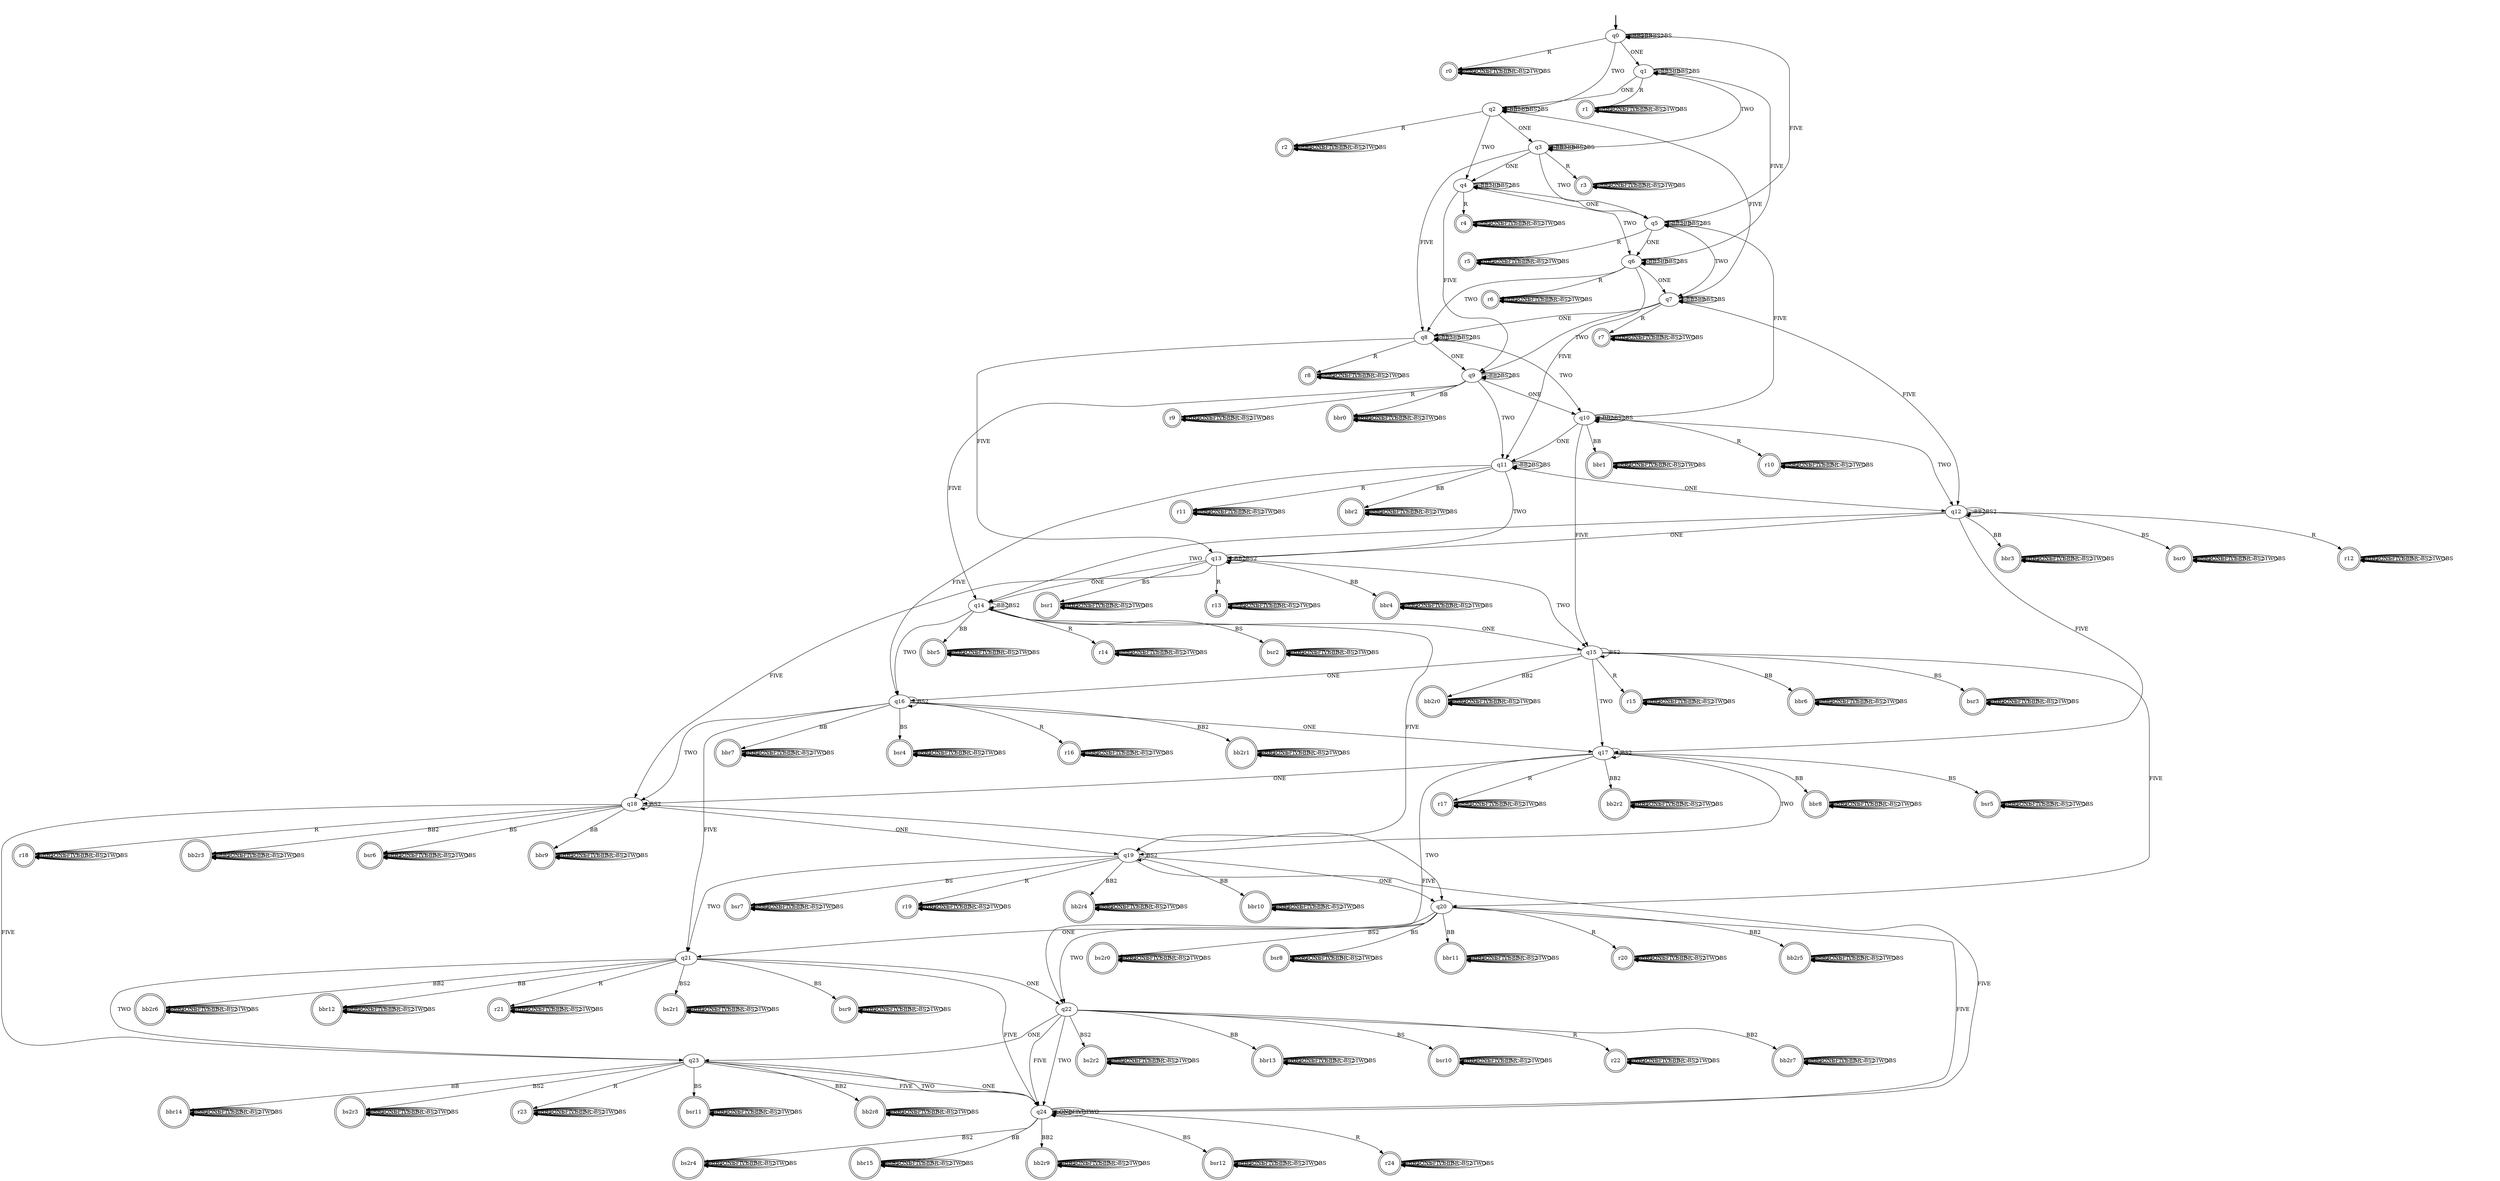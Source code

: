 digraph {
	fake [style=invisible]
	r15 [shape=doublecircle]
	r0 [shape=doublecircle]
	bsr9 [shape=doublecircle]
	r12 [shape=doublecircle]
	r4 [shape=doublecircle]
	q14
	q16
	q1
	q8
	r9 [shape=doublecircle]
	q17
	r7 [shape=doublecircle]
	bsr10 [shape=doublecircle]
	r22 [shape=doublecircle]
	bsr6 [shape=doublecircle]
	bbr0 [shape=doublecircle]
	r1 [shape=doublecircle]
	bbr7 [shape=doublecircle]
	bbr5 [shape=doublecircle]
	bbr3 [shape=doublecircle]
	bsr8 [shape=doublecircle]
	bs2r1 [shape=doublecircle]
	bsr11 [shape=doublecircle]
	r14 [shape=doublecircle]
	bbr11 [shape=doublecircle]
	q12
	bb2r2 [shape=doublecircle]
	bsr4 [shape=doublecircle]
	q21
	q19
	bs2r4 [shape=doublecircle]
	bb2r4 [shape=doublecircle]
	q11
	q0 [root=true]
	q3
	bbr9 [shape=doublecircle]
	bbr10 [shape=doublecircle]
	bb2r8 [shape=doublecircle]
	bsr7 [shape=doublecircle]
	bsr1 [shape=doublecircle]
	bbr6 [shape=doublecircle]
	bbr15 [shape=doublecircle]
	q20
	bb2r7 [shape=doublecircle]
	r18 [shape=doublecircle]
	q6
	r20 [shape=doublecircle]
	r19 [shape=doublecircle]
	q22
	bbr8 [shape=doublecircle]
	bsr3 [shape=doublecircle]
	bb2r5 [shape=doublecircle]
	bbr14 [shape=doublecircle]
	q5
	r3 [shape=doublecircle]
	bb2r9 [shape=doublecircle]
	r11 [shape=doublecircle]
	bs2r2 [shape=doublecircle]
	q2
	bs2r3 [shape=doublecircle]
	q24
	q7
	r5 [shape=doublecircle]
	bsr0 [shape=doublecircle]
	r16 [shape=doublecircle]
	bsr12 [shape=doublecircle]
	r23 [shape=doublecircle]
	r8 [shape=doublecircle]
	bsr5 [shape=doublecircle]
	q10
	bb2r6 [shape=doublecircle]
	bs2r0 [shape=doublecircle]
	r6 [shape=doublecircle]
	r24 [shape=doublecircle]
	bb2r0 [shape=doublecircle]
	bbr12 [shape=doublecircle]
	bbr1 [shape=doublecircle]
	r13 [shape=doublecircle]
	r10 [shape=doublecircle]
	q18
	q4
	bb2r1 [shape=doublecircle]
	q13
	bbr2 [shape=doublecircle]
	bsr2 [shape=doublecircle]
	q15
	r21 [shape=doublecircle]
	q9
	bbr13 [shape=doublecircle]
	bbr4 [shape=doublecircle]
	q23
	r2 [shape=doublecircle]
	bb2r3 [shape=doublecircle]
	r17 [shape=doublecircle]
	fake -> q0 [style=bold]
	r2 -> r2 [label=BB2]
	r2 -> r2 [label=ONE]
	r2 -> r2 [label=FIVE]
	r2 -> r2 [label=BB]
	r2 -> r2 [label=R]
	r2 -> r2 [label=BS2]
	r2 -> r2 [label=TWO]
	r2 -> r2 [label=BS]
	r3 -> r3 [label=BB2]
	r3 -> r3 [label=ONE]
	r3 -> r3 [label=FIVE]
	r3 -> r3 [label=BB]
	r3 -> r3 [label=R]
	r3 -> r3 [label=BS2]
	r3 -> r3 [label=TWO]
	r3 -> r3 [label=BS]
	r4 -> r4 [label=BB2]
	r4 -> r4 [label=ONE]
	r4 -> r4 [label=FIVE]
	r4 -> r4 [label=BB]
	r4 -> r4 [label=R]
	r4 -> r4 [label=BS2]
	r4 -> r4 [label=TWO]
	r4 -> r4 [label=BS]
	r5 -> r5 [label=BB2]
	r5 -> r5 [label=ONE]
	r5 -> r5 [label=FIVE]
	r5 -> r5 [label=BB]
	r5 -> r5 [label=R]
	r5 -> r5 [label=BS2]
	r5 -> r5 [label=TWO]
	r5 -> r5 [label=BS]
	r6 -> r6 [label=BB2]
	r6 -> r6 [label=ONE]
	r6 -> r6 [label=FIVE]
	r6 -> r6 [label=BB]
	r6 -> r6 [label=R]
	r6 -> r6 [label=BS2]
	r6 -> r6 [label=TWO]
	r6 -> r6 [label=BS]
	r7 -> r7 [label=BB2]
	r7 -> r7 [label=ONE]
	r7 -> r7 [label=FIVE]
	r7 -> r7 [label=BB]
	r7 -> r7 [label=R]
	r7 -> r7 [label=BS2]
	r7 -> r7 [label=TWO]
	r7 -> r7 [label=BS]
	r8 -> r8 [label=BB2]
	r8 -> r8 [label=ONE]
	r8 -> r8 [label=FIVE]
	r8 -> r8 [label=BB]
	r8 -> r8 [label=R]
	r8 -> r8 [label=BS2]
	r8 -> r8 [label=TWO]
	r8 -> r8 [label=BS]
	r9 -> r9 [label=BB2]
	r9 -> r9 [label=ONE]
	r9 -> r9 [label=FIVE]
	r9 -> r9 [label=BB]
	r9 -> r9 [label=R]
	r9 -> r9 [label=BS2]
	r9 -> r9 [label=TWO]
	r9 -> r9 [label=BS]
	bbr0 -> bbr0 [label=BB2]
	bbr0 -> bbr0 [label=ONE]
	bbr0 -> bbr0 [label=FIVE]
	bbr0 -> bbr0 [label=BB]
	bbr0 -> bbr0 [label=R]
	bbr0 -> bbr0 [label=BS2]
	bbr0 -> bbr0 [label=TWO]
	bbr0 -> bbr0 [label=BS]
	r10 -> r10 [label=BB2]
	r10 -> r10 [label=ONE]
	r10 -> r10 [label=FIVE]
	r10 -> r10 [label=BB]
	r10 -> r10 [label=R]
	r10 -> r10 [label=BS2]
	r10 -> r10 [label=TWO]
	r10 -> r10 [label=BS]
	bbr1 -> bbr1 [label=BB2]
	bbr1 -> bbr1 [label=ONE]
	bbr1 -> bbr1 [label=FIVE]
	bbr1 -> bbr1 [label=BB]
	bbr1 -> bbr1 [label=R]
	bbr1 -> bbr1 [label=BS2]
	bbr1 -> bbr1 [label=TWO]
	bbr1 -> bbr1 [label=BS]
	r12 -> r12 [label=BB2]
	r12 -> r12 [label=ONE]
	r12 -> r12 [label=FIVE]
	r12 -> r12 [label=BB]
	r12 -> r12 [label=R]
	r12 -> r12 [label=BS2]
	r12 -> r12 [label=TWO]
	r12 -> r12 [label=BS]
	r11 -> r11 [label=BB2]
	r11 -> r11 [label=ONE]
	r11 -> r11 [label=FIVE]
	r11 -> r11 [label=BB]
	r11 -> r11 [label=R]
	r11 -> r11 [label=BS2]
	r11 -> r11 [label=TWO]
	r11 -> r11 [label=BS]
	r14 -> r14 [label=BB2]
	r14 -> r14 [label=ONE]
	r14 -> r14 [label=FIVE]
	r14 -> r14 [label=BB]
	r14 -> r14 [label=R]
	r14 -> r14 [label=BS2]
	r14 -> r14 [label=TWO]
	r14 -> r14 [label=BS]
	r13 -> r13 [label=BB2]
	r13 -> r13 [label=ONE]
	r13 -> r13 [label=FIVE]
	r13 -> r13 [label=BB]
	r13 -> r13 [label=R]
	r13 -> r13 [label=BS2]
	r13 -> r13 [label=TWO]
	r13 -> r13 [label=BS]
	r16 -> r16 [label=BB2]
	r16 -> r16 [label=ONE]
	r16 -> r16 [label=FIVE]
	r16 -> r16 [label=BB]
	r16 -> r16 [label=R]
	r16 -> r16 [label=BS2]
	r16 -> r16 [label=TWO]
	r16 -> r16 [label=BS]
	r15 -> r15 [label=BB2]
	r15 -> r15 [label=ONE]
	r15 -> r15 [label=FIVE]
	r15 -> r15 [label=BB]
	r15 -> r15 [label=R]
	r15 -> r15 [label=BS2]
	r15 -> r15 [label=TWO]
	r15 -> r15 [label=BS]
	r18 -> r18 [label=BB2]
	r18 -> r18 [label=ONE]
	r18 -> r18 [label=FIVE]
	r18 -> r18 [label=BB]
	r18 -> r18 [label=R]
	r18 -> r18 [label=BS2]
	r18 -> r18 [label=TWO]
	r18 -> r18 [label=BS]
	r17 -> r17 [label=BB2]
	r17 -> r17 [label=ONE]
	r17 -> r17 [label=FIVE]
	r17 -> r17 [label=BB]
	r17 -> r17 [label=R]
	r17 -> r17 [label=BS2]
	r17 -> r17 [label=TWO]
	r17 -> r17 [label=BS]
	r19 -> r19 [label=BB2]
	r19 -> r19 [label=ONE]
	r19 -> r19 [label=FIVE]
	r19 -> r19 [label=BB]
	r19 -> r19 [label=R]
	r19 -> r19 [label=BS2]
	r19 -> r19 [label=TWO]
	r19 -> r19 [label=BS]
	bsr0 -> bsr0 [label=BB2]
	bsr0 -> bsr0 [label=ONE]
	bsr0 -> bsr0 [label=FIVE]
	bsr0 -> bsr0 [label=BB]
	bsr0 -> bsr0 [label=R]
	bsr0 -> bsr0 [label=BS2]
	bsr0 -> bsr0 [label=TWO]
	bsr0 -> bsr0 [label=BS]
	bs2r0 -> bs2r0 [label=BB2]
	bs2r0 -> bs2r0 [label=ONE]
	bs2r0 -> bs2r0 [label=FIVE]
	bs2r0 -> bs2r0 [label=BB]
	bs2r0 -> bs2r0 [label=R]
	bs2r0 -> bs2r0 [label=BS2]
	bs2r0 -> bs2r0 [label=TWO]
	bs2r0 -> bs2r0 [label=BS]
	r21 -> r21 [label=BB2]
	r21 -> r21 [label=ONE]
	r21 -> r21 [label=FIVE]
	r21 -> r21 [label=BB]
	r21 -> r21 [label=R]
	r21 -> r21 [label=BS2]
	r21 -> r21 [label=TWO]
	r21 -> r21 [label=BS]
	r20 -> r20 [label=BB2]
	r20 -> r20 [label=ONE]
	r20 -> r20 [label=FIVE]
	r20 -> r20 [label=BB]
	r20 -> r20 [label=R]
	r20 -> r20 [label=BS2]
	r20 -> r20 [label=TWO]
	r20 -> r20 [label=BS]
	r23 -> r23 [label=BB2]
	r23 -> r23 [label=ONE]
	r23 -> r23 [label=FIVE]
	r23 -> r23 [label=BB]
	r23 -> r23 [label=R]
	r23 -> r23 [label=BS2]
	r23 -> r23 [label=TWO]
	r23 -> r23 [label=BS]
	r22 -> r22 [label=BB2]
	r22 -> r22 [label=ONE]
	r22 -> r22 [label=FIVE]
	r22 -> r22 [label=BB]
	r22 -> r22 [label=R]
	r22 -> r22 [label=BS2]
	r22 -> r22 [label=TWO]
	r22 -> r22 [label=BS]
	r24 -> r24 [label=BB2]
	r24 -> r24 [label=ONE]
	r24 -> r24 [label=FIVE]
	r24 -> r24 [label=BB]
	r24 -> r24 [label=R]
	r24 -> r24 [label=BS2]
	r24 -> r24 [label=TWO]
	r24 -> r24 [label=BS]
	bsr9 -> bsr9 [label=BB2]
	bsr9 -> bsr9 [label=ONE]
	bsr9 -> bsr9 [label=FIVE]
	bsr9 -> bsr9 [label=BB]
	bsr9 -> bsr9 [label=R]
	bsr9 -> bsr9 [label=BS2]
	bsr9 -> bsr9 [label=TWO]
	bsr9 -> bsr9 [label=BS]
	bsr7 -> bsr7 [label=BB2]
	bsr7 -> bsr7 [label=ONE]
	bsr7 -> bsr7 [label=FIVE]
	bsr7 -> bsr7 [label=BB]
	bsr7 -> bsr7 [label=R]
	bsr7 -> bsr7 [label=BS2]
	bsr7 -> bsr7 [label=TWO]
	bsr7 -> bsr7 [label=BS]
	bsr12 -> bsr12 [label=BB2]
	bsr12 -> bsr12 [label=ONE]
	bsr12 -> bsr12 [label=FIVE]
	bsr12 -> bsr12 [label=BB]
	bsr12 -> bsr12 [label=R]
	bsr12 -> bsr12 [label=BS2]
	bsr12 -> bsr12 [label=TWO]
	bsr12 -> bsr12 [label=BS]
	bsr8 -> bsr8 [label=BB2]
	bsr8 -> bsr8 [label=ONE]
	bsr8 -> bsr8 [label=FIVE]
	bsr8 -> bsr8 [label=BB]
	bsr8 -> bsr8 [label=R]
	bsr8 -> bsr8 [label=BS2]
	bsr8 -> bsr8 [label=TWO]
	bsr8 -> bsr8 [label=BS]
	bsr5 -> bsr5 [label=BB2]
	bsr5 -> bsr5 [label=ONE]
	bsr5 -> bsr5 [label=FIVE]
	bsr5 -> bsr5 [label=BB]
	bsr5 -> bsr5 [label=R]
	bsr5 -> bsr5 [label=BS2]
	bsr5 -> bsr5 [label=TWO]
	bsr5 -> bsr5 [label=BS]
	bsr10 -> bsr10 [label=BB2]
	bsr10 -> bsr10 [label=ONE]
	bsr10 -> bsr10 [label=FIVE]
	bsr10 -> bsr10 [label=BB]
	bsr10 -> bsr10 [label=R]
	bsr10 -> bsr10 [label=BS2]
	bsr10 -> bsr10 [label=TWO]
	bsr10 -> bsr10 [label=BS]
	bsr6 -> bsr6 [label=BB2]
	bsr6 -> bsr6 [label=ONE]
	bsr6 -> bsr6 [label=FIVE]
	bsr6 -> bsr6 [label=BB]
	bsr6 -> bsr6 [label=R]
	bsr6 -> bsr6 [label=BS2]
	bsr6 -> bsr6 [label=TWO]
	bsr6 -> bsr6 [label=BS]
	bsr11 -> bsr11 [label=BB2]
	bsr11 -> bsr11 [label=ONE]
	bsr11 -> bsr11 [label=FIVE]
	bsr11 -> bsr11 [label=BB]
	bsr11 -> bsr11 [label=R]
	bsr11 -> bsr11 [label=BS2]
	bsr11 -> bsr11 [label=TWO]
	bsr11 -> bsr11 [label=BS]
	bsr3 -> bsr3 [label=BB2]
	bsr3 -> bsr3 [label=ONE]
	bsr3 -> bsr3 [label=FIVE]
	bsr3 -> bsr3 [label=BB]
	bsr3 -> bsr3 [label=R]
	bsr3 -> bsr3 [label=BS2]
	bsr3 -> bsr3 [label=TWO]
	bsr3 -> bsr3 [label=BS]
	bsr4 -> bsr4 [label=BB2]
	bsr4 -> bsr4 [label=ONE]
	bsr4 -> bsr4 [label=FIVE]
	bsr4 -> bsr4 [label=BB]
	bsr4 -> bsr4 [label=R]
	bsr4 -> bsr4 [label=BS2]
	bsr4 -> bsr4 [label=TWO]
	bsr4 -> bsr4 [label=BS]
	bsr1 -> bsr1 [label=BB2]
	bsr1 -> bsr1 [label=ONE]
	bsr1 -> bsr1 [label=FIVE]
	bsr1 -> bsr1 [label=BB]
	bsr1 -> bsr1 [label=R]
	bsr1 -> bsr1 [label=BS2]
	bsr1 -> bsr1 [label=TWO]
	bsr1 -> bsr1 [label=BS]
	bsr2 -> bsr2 [label=BB2]
	bsr2 -> bsr2 [label=ONE]
	bsr2 -> bsr2 [label=FIVE]
	bsr2 -> bsr2 [label=BB]
	bsr2 -> bsr2 [label=R]
	bsr2 -> bsr2 [label=BS2]
	bsr2 -> bsr2 [label=TWO]
	bsr2 -> bsr2 [label=BS]
	bbr12 -> bbr12 [label=BB2]
	bbr12 -> bbr12 [label=ONE]
	bbr12 -> bbr12 [label=FIVE]
	bbr12 -> bbr12 [label=BB]
	bbr12 -> bbr12 [label=R]
	bbr12 -> bbr12 [label=BS2]
	bbr12 -> bbr12 [label=TWO]
	bbr12 -> bbr12 [label=BS]
	bbr11 -> bbr11 [label=BB2]
	bbr11 -> bbr11 [label=ONE]
	bbr11 -> bbr11 [label=FIVE]
	bbr11 -> bbr11 [label=BB]
	bbr11 -> bbr11 [label=R]
	bbr11 -> bbr11 [label=BS2]
	bbr11 -> bbr11 [label=TWO]
	bbr11 -> bbr11 [label=BS]
	bbr10 -> bbr10 [label=BB2]
	bbr10 -> bbr10 [label=ONE]
	bbr10 -> bbr10 [label=FIVE]
	bbr10 -> bbr10 [label=BB]
	bbr10 -> bbr10 [label=R]
	bbr10 -> bbr10 [label=BS2]
	bbr10 -> bbr10 [label=TWO]
	bbr10 -> bbr10 [label=BS]
	bbr15 -> bbr15 [label=BB2]
	bbr15 -> bbr15 [label=ONE]
	bbr15 -> bbr15 [label=FIVE]
	bbr15 -> bbr15 [label=BB]
	bbr15 -> bbr15 [label=R]
	bbr15 -> bbr15 [label=BS2]
	bbr15 -> bbr15 [label=TWO]
	bbr15 -> bbr15 [label=BS]
	bbr14 -> bbr14 [label=BB2]
	bbr14 -> bbr14 [label=ONE]
	bbr14 -> bbr14 [label=FIVE]
	bbr14 -> bbr14 [label=BB]
	bbr14 -> bbr14 [label=R]
	bbr14 -> bbr14 [label=BS2]
	bbr14 -> bbr14 [label=TWO]
	bbr14 -> bbr14 [label=BS]
	bbr13 -> bbr13 [label=BB2]
	bbr13 -> bbr13 [label=ONE]
	bbr13 -> bbr13 [label=FIVE]
	bbr13 -> bbr13 [label=BB]
	bbr13 -> bbr13 [label=R]
	bbr13 -> bbr13 [label=BS2]
	bbr13 -> bbr13 [label=TWO]
	bbr13 -> bbr13 [label=BS]
	q11 -> q11 [label=BB2]
	q11 -> q12 [label=ONE]
	q11 -> q16 [label=FIVE]
	q11 -> bbr2 [label=BB]
	q11 -> r11 [label=R]
	q11 -> q11 [label=BS2]
	q11 -> q13 [label=TWO]
	q11 -> q11 [label=BS]
	q10 -> q10 [label=BB2]
	q10 -> q11 [label=ONE]
	q10 -> q15 [label=FIVE]
	q10 -> bbr1 [label=BB]
	q10 -> r10 [label=R]
	q10 -> q10 [label=BS2]
	q10 -> q12 [label=TWO]
	q10 -> q10 [label=BS]
	q13 -> q13 [label=BB2]
	q13 -> q14 [label=ONE]
	q13 -> q18 [label=FIVE]
	q13 -> bbr4 [label=BB]
	q13 -> r13 [label=R]
	q13 -> q13 [label=BS2]
	q13 -> q15 [label=TWO]
	q13 -> bsr1 [label=BS]
	q12 -> q12 [label=BB2]
	q12 -> q13 [label=ONE]
	q12 -> q17 [label=FIVE]
	q12 -> bbr3 [label=BB]
	q12 -> r12 [label=R]
	q12 -> q12 [label=BS2]
	q12 -> q14 [label=TWO]
	q12 -> bsr0 [label=BS]
	q15 -> bb2r0 [label=BB2]
	q15 -> q16 [label=ONE]
	q15 -> q20 [label=FIVE]
	q15 -> bbr6 [label=BB]
	q15 -> r15 [label=R]
	q15 -> q15 [label=BS2]
	q15 -> q17 [label=TWO]
	q15 -> bsr3 [label=BS]
	q14 -> q14 [label=BB2]
	q14 -> q15 [label=ONE]
	q14 -> q19 [label=FIVE]
	q14 -> bbr5 [label=BB]
	q14 -> r14 [label=R]
	q14 -> q14 [label=BS2]
	q14 -> q16 [label=TWO]
	q14 -> bsr2 [label=BS]
	q17 -> bb2r2 [label=BB2]
	q17 -> q18 [label=ONE]
	q17 -> q22 [label=FIVE]
	q17 -> bbr8 [label=BB]
	q17 -> r17 [label=R]
	q17 -> q17 [label=BS2]
	q17 -> q19 [label=TWO]
	q17 -> bsr5 [label=BS]
	q16 -> bb2r1 [label=BB2]
	q16 -> q17 [label=ONE]
	q16 -> q21 [label=FIVE]
	q16 -> bbr7 [label=BB]
	q16 -> r16 [label=R]
	q16 -> q16 [label=BS2]
	q16 -> q18 [label=TWO]
	q16 -> bsr4 [label=BS]
	q19 -> bb2r4 [label=BB2]
	q19 -> q20 [label=ONE]
	q19 -> q24 [label=FIVE]
	q19 -> bbr10 [label=BB]
	q19 -> r19 [label=R]
	q19 -> q19 [label=BS2]
	q19 -> q21 [label=TWO]
	q19 -> bsr7 [label=BS]
	bs2r3 -> bs2r3 [label=BB2]
	bs2r3 -> bs2r3 [label=ONE]
	bs2r3 -> bs2r3 [label=FIVE]
	bs2r3 -> bs2r3 [label=BB]
	bs2r3 -> bs2r3 [label=R]
	bs2r3 -> bs2r3 [label=BS2]
	bs2r3 -> bs2r3 [label=TWO]
	bs2r3 -> bs2r3 [label=BS]
	q18 -> bb2r3 [label=BB2]
	q18 -> q19 [label=ONE]
	q18 -> q23 [label=FIVE]
	q18 -> bbr9 [label=BB]
	q18 -> r18 [label=R]
	q18 -> q18 [label=BS2]
	q18 -> q20 [label=TWO]
	q18 -> bsr6 [label=BS]
	bs2r4 -> bs2r4 [label=BB2]
	bs2r4 -> bs2r4 [label=ONE]
	bs2r4 -> bs2r4 [label=FIVE]
	bs2r4 -> bs2r4 [label=BB]
	bs2r4 -> bs2r4 [label=R]
	bs2r4 -> bs2r4 [label=BS2]
	bs2r4 -> bs2r4 [label=TWO]
	bs2r4 -> bs2r4 [label=BS]
	bs2r1 -> bs2r1 [label=BB2]
	bs2r1 -> bs2r1 [label=ONE]
	bs2r1 -> bs2r1 [label=FIVE]
	bs2r1 -> bs2r1 [label=BB]
	bs2r1 -> bs2r1 [label=R]
	bs2r1 -> bs2r1 [label=BS2]
	bs2r1 -> bs2r1 [label=TWO]
	bs2r1 -> bs2r1 [label=BS]
	bs2r2 -> bs2r2 [label=BB2]
	bs2r2 -> bs2r2 [label=ONE]
	bs2r2 -> bs2r2 [label=FIVE]
	bs2r2 -> bs2r2 [label=BB]
	bs2r2 -> bs2r2 [label=R]
	bs2r2 -> bs2r2 [label=BS2]
	bs2r2 -> bs2r2 [label=TWO]
	bs2r2 -> bs2r2 [label=BS]
	q0 -> q0 [label=BB2]
	q0 -> q1 [label=ONE]
	q0 -> q5 [label=FIVE]
	q0 -> q0 [label=BB]
	q0 -> r0 [label=R]
	q0 -> q0 [label=BS2]
	q0 -> q2 [label=TWO]
	q0 -> q0 [label=BS]
	q1 -> q1 [label=BB2]
	q1 -> q2 [label=ONE]
	q1 -> q6 [label=FIVE]
	q1 -> q1 [label=BB]
	q1 -> r1 [label=R]
	q1 -> q1 [label=BS2]
	q1 -> q3 [label=TWO]
	q1 -> q1 [label=BS]
	bb2r2 -> bb2r2 [label=BB2]
	bb2r2 -> bb2r2 [label=ONE]
	bb2r2 -> bb2r2 [label=FIVE]
	bb2r2 -> bb2r2 [label=BB]
	bb2r2 -> bb2r2 [label=R]
	bb2r2 -> bb2r2 [label=BS2]
	bb2r2 -> bb2r2 [label=TWO]
	bb2r2 -> bb2r2 [label=BS]
	q2 -> q2 [label=BB2]
	q2 -> q3 [label=ONE]
	q2 -> q7 [label=FIVE]
	q2 -> q2 [label=BB]
	q2 -> r2 [label=R]
	q2 -> q2 [label=BS2]
	q2 -> q4 [label=TWO]
	q2 -> q2 [label=BS]
	bb2r3 -> bb2r3 [label=BB2]
	bb2r3 -> bb2r3 [label=ONE]
	bb2r3 -> bb2r3 [label=FIVE]
	bb2r3 -> bb2r3 [label=BB]
	bb2r3 -> bb2r3 [label=R]
	bb2r3 -> bb2r3 [label=BS2]
	bb2r3 -> bb2r3 [label=TWO]
	bb2r3 -> bb2r3 [label=BS]
	q3 -> q3 [label=BB2]
	q3 -> q4 [label=ONE]
	q3 -> q8 [label=FIVE]
	q3 -> q3 [label=BB]
	q3 -> r3 [label=R]
	q3 -> q3 [label=BS2]
	q3 -> q5 [label=TWO]
	q3 -> q3 [label=BS]
	bb2r0 -> bb2r0 [label=BB2]
	bb2r0 -> bb2r0 [label=ONE]
	bb2r0 -> bb2r0 [label=FIVE]
	bb2r0 -> bb2r0 [label=BB]
	bb2r0 -> bb2r0 [label=R]
	bb2r0 -> bb2r0 [label=BS2]
	bb2r0 -> bb2r0 [label=TWO]
	bb2r0 -> bb2r0 [label=BS]
	q4 -> q4 [label=BB2]
	q4 -> q5 [label=ONE]
	q4 -> q9 [label=FIVE]
	q4 -> q4 [label=BB]
	q4 -> r4 [label=R]
	q4 -> q4 [label=BS2]
	q4 -> q6 [label=TWO]
	q4 -> q4 [label=BS]
	bb2r1 -> bb2r1 [label=BB2]
	bb2r1 -> bb2r1 [label=ONE]
	bb2r1 -> bb2r1 [label=FIVE]
	bb2r1 -> bb2r1 [label=BB]
	bb2r1 -> bb2r1 [label=R]
	bb2r1 -> bb2r1 [label=BS2]
	bb2r1 -> bb2r1 [label=TWO]
	bb2r1 -> bb2r1 [label=BS]
	q5 -> q5 [label=BB2]
	q5 -> q6 [label=ONE]
	q5 -> q10 [label=FIVE]
	q5 -> q5 [label=BB]
	q5 -> r5 [label=R]
	q5 -> q5 [label=BS2]
	q5 -> q7 [label=TWO]
	q5 -> q5 [label=BS]
	bb2r6 -> bb2r6 [label=BB2]
	bb2r6 -> bb2r6 [label=ONE]
	bb2r6 -> bb2r6 [label=FIVE]
	bb2r6 -> bb2r6 [label=BB]
	bb2r6 -> bb2r6 [label=R]
	bb2r6 -> bb2r6 [label=BS2]
	bb2r6 -> bb2r6 [label=TWO]
	bb2r6 -> bb2r6 [label=BS]
	q6 -> q6 [label=BB2]
	q6 -> q7 [label=ONE]
	q6 -> q11 [label=FIVE]
	q6 -> q6 [label=BB]
	q6 -> r6 [label=R]
	q6 -> q6 [label=BS2]
	q6 -> q8 [label=TWO]
	q6 -> q6 [label=BS]
	bb2r7 -> bb2r7 [label=BB2]
	bb2r7 -> bb2r7 [label=ONE]
	bb2r7 -> bb2r7 [label=FIVE]
	bb2r7 -> bb2r7 [label=BB]
	bb2r7 -> bb2r7 [label=R]
	bb2r7 -> bb2r7 [label=BS2]
	bb2r7 -> bb2r7 [label=TWO]
	bb2r7 -> bb2r7 [label=BS]
	q7 -> q7 [label=BB2]
	q7 -> q8 [label=ONE]
	q7 -> q12 [label=FIVE]
	q7 -> q7 [label=BB]
	q7 -> r7 [label=R]
	q7 -> q7 [label=BS2]
	q7 -> q9 [label=TWO]
	q7 -> q7 [label=BS]
	bb2r4 -> bb2r4 [label=BB2]
	bb2r4 -> bb2r4 [label=ONE]
	bb2r4 -> bb2r4 [label=FIVE]
	bb2r4 -> bb2r4 [label=BB]
	bb2r4 -> bb2r4 [label=R]
	bb2r4 -> bb2r4 [label=BS2]
	bb2r4 -> bb2r4 [label=TWO]
	bb2r4 -> bb2r4 [label=BS]
	q8 -> q8 [label=BB2]
	q8 -> q9 [label=ONE]
	q8 -> q13 [label=FIVE]
	q8 -> q8 [label=BB]
	q8 -> r8 [label=R]
	q8 -> q8 [label=BS2]
	q8 -> q10 [label=TWO]
	q8 -> q8 [label=BS]
	bb2r5 -> bb2r5 [label=BB2]
	bb2r5 -> bb2r5 [label=ONE]
	bb2r5 -> bb2r5 [label=FIVE]
	bb2r5 -> bb2r5 [label=BB]
	bb2r5 -> bb2r5 [label=R]
	bb2r5 -> bb2r5 [label=BS2]
	bb2r5 -> bb2r5 [label=TWO]
	bb2r5 -> bb2r5 [label=BS]
	q9 -> q9 [label=BB2]
	q9 -> q10 [label=ONE]
	q9 -> q14 [label=FIVE]
	q9 -> bbr0 [label=BB]
	q9 -> r9 [label=R]
	q9 -> q9 [label=BS2]
	q9 -> q11 [label=TWO]
	q9 -> q9 [label=BS]
	bbr8 -> bbr8 [label=BB2]
	bbr8 -> bbr8 [label=ONE]
	bbr8 -> bbr8 [label=FIVE]
	bbr8 -> bbr8 [label=BB]
	bbr8 -> bbr8 [label=R]
	bbr8 -> bbr8 [label=BS2]
	bbr8 -> bbr8 [label=TWO]
	bbr8 -> bbr8 [label=BS]
	bbr9 -> bbr9 [label=BB2]
	bbr9 -> bbr9 [label=ONE]
	bbr9 -> bbr9 [label=FIVE]
	bbr9 -> bbr9 [label=BB]
	bbr9 -> bbr9 [label=R]
	bbr9 -> bbr9 [label=BS2]
	bbr9 -> bbr9 [label=TWO]
	bbr9 -> bbr9 [label=BS]
	bbr6 -> bbr6 [label=BB2]
	bbr6 -> bbr6 [label=ONE]
	bbr6 -> bbr6 [label=FIVE]
	bbr6 -> bbr6 [label=BB]
	bbr6 -> bbr6 [label=R]
	bbr6 -> bbr6 [label=BS2]
	bbr6 -> bbr6 [label=TWO]
	bbr6 -> bbr6 [label=BS]
	bb2r8 -> bb2r8 [label=BB2]
	bb2r8 -> bb2r8 [label=ONE]
	bb2r8 -> bb2r8 [label=FIVE]
	bb2r8 -> bb2r8 [label=BB]
	bb2r8 -> bb2r8 [label=R]
	bb2r8 -> bb2r8 [label=BS2]
	bb2r8 -> bb2r8 [label=TWO]
	bb2r8 -> bb2r8 [label=BS]
	bbr7 -> bbr7 [label=BB2]
	bbr7 -> bbr7 [label=ONE]
	bbr7 -> bbr7 [label=FIVE]
	bbr7 -> bbr7 [label=BB]
	bbr7 -> bbr7 [label=R]
	bbr7 -> bbr7 [label=BS2]
	bbr7 -> bbr7 [label=TWO]
	bbr7 -> bbr7 [label=BS]
	bb2r9 -> bb2r9 [label=BB2]
	bb2r9 -> bb2r9 [label=ONE]
	bb2r9 -> bb2r9 [label=FIVE]
	bb2r9 -> bb2r9 [label=BB]
	bb2r9 -> bb2r9 [label=R]
	bb2r9 -> bb2r9 [label=BS2]
	bb2r9 -> bb2r9 [label=TWO]
	bb2r9 -> bb2r9 [label=BS]
	bbr4 -> bbr4 [label=BB2]
	bbr4 -> bbr4 [label=ONE]
	bbr4 -> bbr4 [label=FIVE]
	bbr4 -> bbr4 [label=BB]
	bbr4 -> bbr4 [label=R]
	bbr4 -> bbr4 [label=BS2]
	bbr4 -> bbr4 [label=TWO]
	bbr4 -> bbr4 [label=BS]
	bbr5 -> bbr5 [label=BB2]
	bbr5 -> bbr5 [label=ONE]
	bbr5 -> bbr5 [label=FIVE]
	bbr5 -> bbr5 [label=BB]
	bbr5 -> bbr5 [label=R]
	bbr5 -> bbr5 [label=BS2]
	bbr5 -> bbr5 [label=TWO]
	bbr5 -> bbr5 [label=BS]
	q20 -> bb2r5 [label=BB2]
	q20 -> q21 [label=ONE]
	q20 -> q24 [label=FIVE]
	q20 -> bbr11 [label=BB]
	q20 -> r20 [label=R]
	q20 -> bs2r0 [label=BS2]
	q20 -> q22 [label=TWO]
	q20 -> bsr8 [label=BS]
	bbr2 -> bbr2 [label=BB2]
	bbr2 -> bbr2 [label=ONE]
	bbr2 -> bbr2 [label=FIVE]
	bbr2 -> bbr2 [label=BB]
	bbr2 -> bbr2 [label=R]
	bbr2 -> bbr2 [label=BS2]
	bbr2 -> bbr2 [label=TWO]
	bbr2 -> bbr2 [label=BS]
	bbr3 -> bbr3 [label=BB2]
	bbr3 -> bbr3 [label=ONE]
	bbr3 -> bbr3 [label=FIVE]
	bbr3 -> bbr3 [label=BB]
	bbr3 -> bbr3 [label=R]
	bbr3 -> bbr3 [label=BS2]
	bbr3 -> bbr3 [label=TWO]
	bbr3 -> bbr3 [label=BS]
	q22 -> bb2r7 [label=BB2]
	q22 -> q23 [label=ONE]
	q22 -> q24 [label=FIVE]
	q22 -> bbr13 [label=BB]
	q22 -> r22 [label=R]
	q22 -> bs2r2 [label=BS2]
	q22 -> q24 [label=TWO]
	q22 -> bsr10 [label=BS]
	q21 -> bb2r6 [label=BB2]
	q21 -> q22 [label=ONE]
	q21 -> q24 [label=FIVE]
	q21 -> bbr12 [label=BB]
	q21 -> r21 [label=R]
	q21 -> bs2r1 [label=BS2]
	q21 -> q23 [label=TWO]
	q21 -> bsr9 [label=BS]
	q24 -> bb2r9 [label=BB2]
	q24 -> q24 [label=ONE]
	q24 -> q24 [label=FIVE]
	q24 -> bbr15 [label=BB]
	q24 -> r24 [label=R]
	q24 -> bs2r4 [label=BS2]
	q24 -> q24 [label=TWO]
	q24 -> bsr12 [label=BS]
	q23 -> bb2r8 [label=BB2]
	q23 -> q24 [label=ONE]
	q23 -> q24 [label=FIVE]
	q23 -> bbr14 [label=BB]
	q23 -> r23 [label=R]
	q23 -> bs2r3 [label=BS2]
	q23 -> q24 [label=TWO]
	q23 -> bsr11 [label=BS]
	r0 -> r0 [label=BB2]
	r0 -> r0 [label=ONE]
	r0 -> r0 [label=FIVE]
	r0 -> r0 [label=BB]
	r0 -> r0 [label=R]
	r0 -> r0 [label=BS2]
	r0 -> r0 [label=TWO]
	r0 -> r0 [label=BS]
	r1 -> r1 [label=BB2]
	r1 -> r1 [label=ONE]
	r1 -> r1 [label=FIVE]
	r1 -> r1 [label=BB]
	r1 -> r1 [label=R]
	r1 -> r1 [label=BS2]
	r1 -> r1 [label=TWO]
	r1 -> r1 [label=BS]
}
